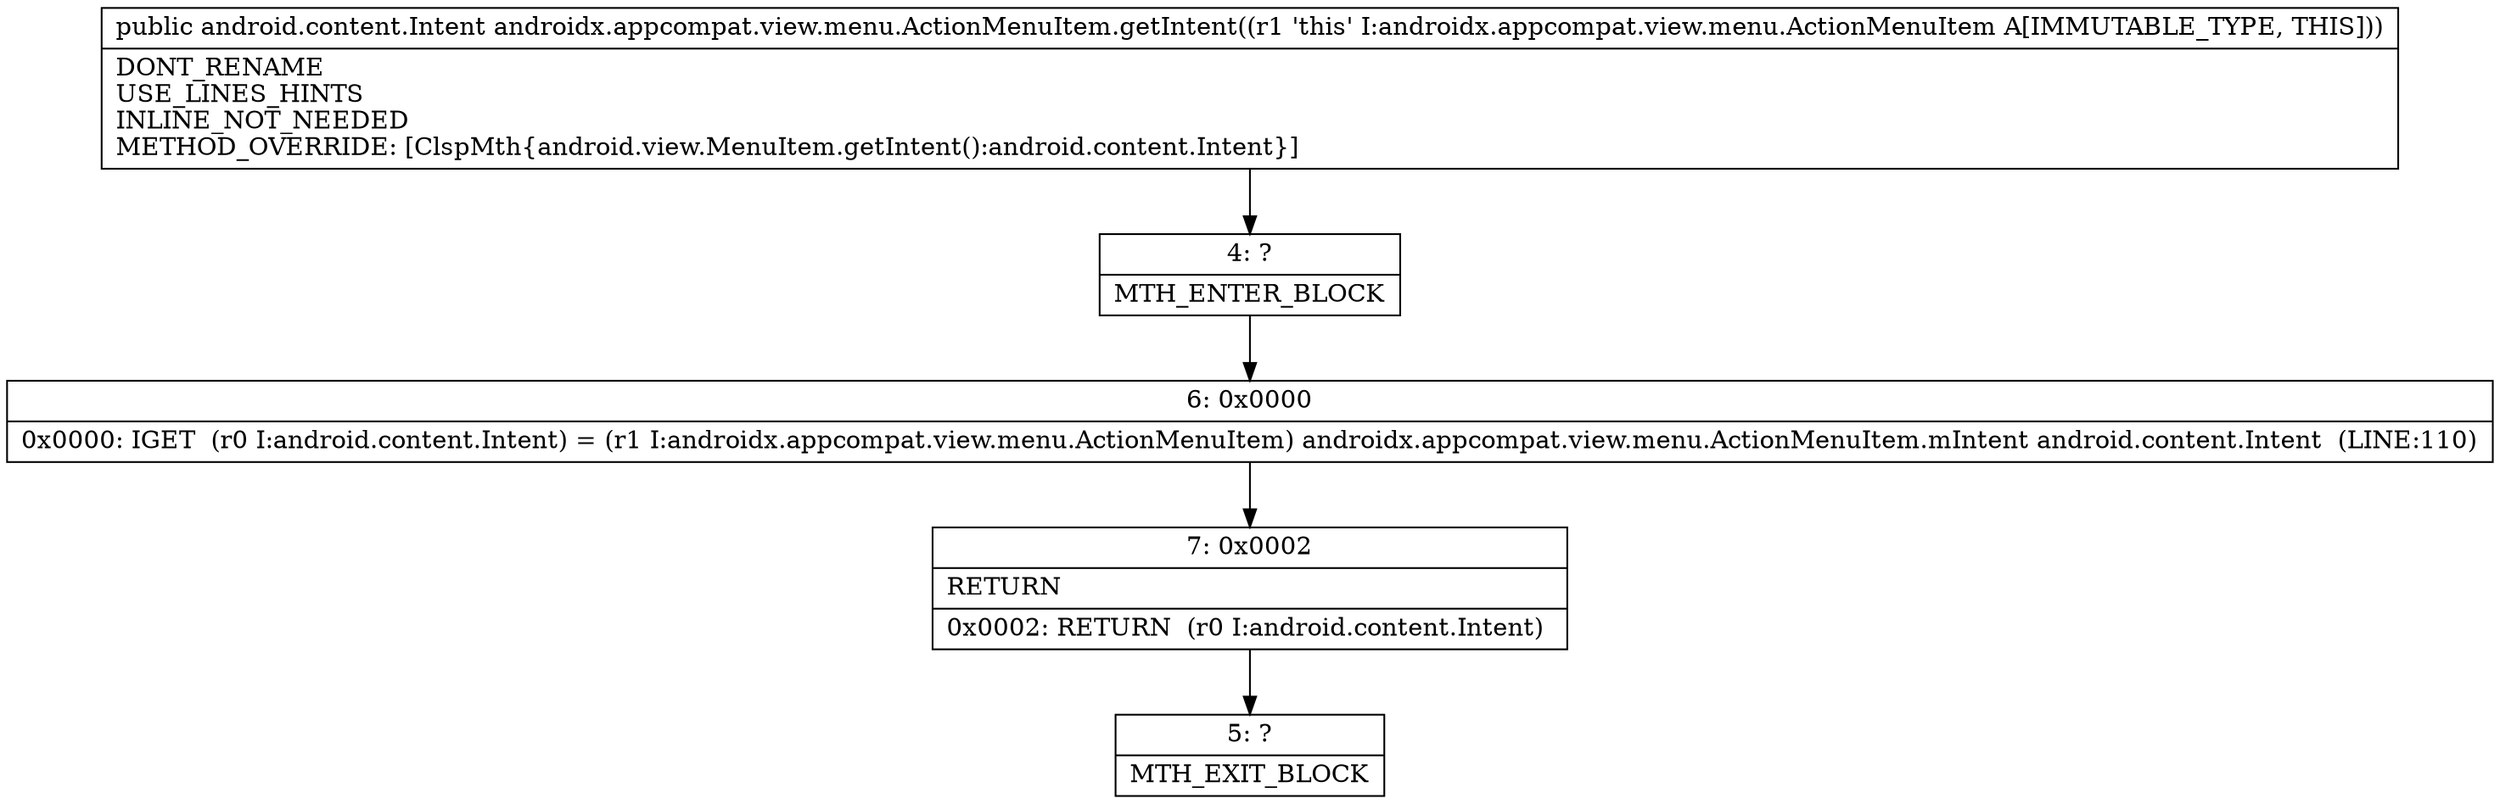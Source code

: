 digraph "CFG forandroidx.appcompat.view.menu.ActionMenuItem.getIntent()Landroid\/content\/Intent;" {
Node_4 [shape=record,label="{4\:\ ?|MTH_ENTER_BLOCK\l}"];
Node_6 [shape=record,label="{6\:\ 0x0000|0x0000: IGET  (r0 I:android.content.Intent) = (r1 I:androidx.appcompat.view.menu.ActionMenuItem) androidx.appcompat.view.menu.ActionMenuItem.mIntent android.content.Intent  (LINE:110)\l}"];
Node_7 [shape=record,label="{7\:\ 0x0002|RETURN\l|0x0002: RETURN  (r0 I:android.content.Intent) \l}"];
Node_5 [shape=record,label="{5\:\ ?|MTH_EXIT_BLOCK\l}"];
MethodNode[shape=record,label="{public android.content.Intent androidx.appcompat.view.menu.ActionMenuItem.getIntent((r1 'this' I:androidx.appcompat.view.menu.ActionMenuItem A[IMMUTABLE_TYPE, THIS]))  | DONT_RENAME\lUSE_LINES_HINTS\lINLINE_NOT_NEEDED\lMETHOD_OVERRIDE: [ClspMth\{android.view.MenuItem.getIntent():android.content.Intent\}]\l}"];
MethodNode -> Node_4;Node_4 -> Node_6;
Node_6 -> Node_7;
Node_7 -> Node_5;
}

